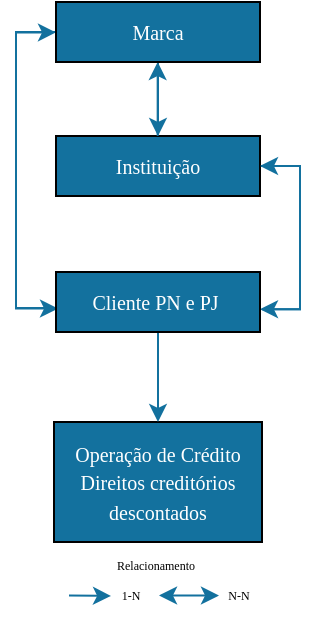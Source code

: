 <mxfile version="14.4.7" type="device"><diagram id="pwx9f-JPc5i2mSrcDJkJ" name="List_Conce_InvoiceFinancings"><mxGraphModel dx="837" dy="1605" grid="1" gridSize="10" guides="1" tooltips="1" connect="1" arrows="1" fold="1" page="1" pageScale="1" pageWidth="827" pageHeight="1169" math="0" shadow="0"><root><mxCell id="0"/><mxCell id="1" parent="0"/><mxCell id="3X2GgIw8dlf1CgqaEYxp-3" style="edgeStyle=orthogonalEdgeStyle;rounded=0;orthogonalLoop=1;jettySize=auto;html=1;exitX=0.5;exitY=1;exitDx=0;exitDy=0;" parent="1" source="3X2GgIw8dlf1CgqaEYxp-2" target="3X2GgIw8dlf1CgqaEYxp-2" edge="1"><mxGeometry relative="1" as="geometry"/></mxCell><mxCell id="3X2GgIw8dlf1CgqaEYxp-19" value="" style="edgeStyle=orthogonalEdgeStyle;rounded=0;orthogonalLoop=1;jettySize=auto;html=1;strokeColor=#13719E;" parent="1" source="3X2GgIw8dlf1CgqaEYxp-4" target="3X2GgIw8dlf1CgqaEYxp-5" edge="1"><mxGeometry relative="1" as="geometry"/></mxCell><mxCell id="MNtuI1VyC733b8B-GoUt-4" style="edgeStyle=orthogonalEdgeStyle;rounded=0;orthogonalLoop=1;jettySize=auto;html=1;exitX=0;exitY=0.5;exitDx=0;exitDy=0;entryX=0.01;entryY=0.392;entryDx=0;entryDy=0;entryPerimeter=0;strokeColor=#13719E;" parent="1" source="3X2GgIw8dlf1CgqaEYxp-4" target="3X2GgIw8dlf1CgqaEYxp-2" edge="1"><mxGeometry relative="1" as="geometry"/></mxCell><mxCell id="3X2GgIw8dlf1CgqaEYxp-4" value="&lt;font face=&quot;Verdana&quot; style=&quot;font-size: 10px&quot; color=&quot;#ffffff&quot;&gt;Marca&lt;/font&gt;" style="rounded=0;whiteSpace=wrap;html=1;fillColor=#13719E;strokeColor=#000000;flipV=1;" parent="1" vertex="1"><mxGeometry x="80" y="-1120" width="102" height="30" as="geometry"/></mxCell><mxCell id="MNtuI1VyC733b8B-GoUt-1" style="edgeStyle=orthogonalEdgeStyle;rounded=0;orthogonalLoop=1;jettySize=auto;html=1;entryX=1;entryY=0.381;entryDx=0;entryDy=0;entryPerimeter=0;strokeColor=#13719E;exitX=1;exitY=0.5;exitDx=0;exitDy=0;" parent="1" source="3X2GgIw8dlf1CgqaEYxp-5" target="3X2GgIw8dlf1CgqaEYxp-2" edge="1"><mxGeometry relative="1" as="geometry"/></mxCell><mxCell id="3X2GgIw8dlf1CgqaEYxp-5" value="&lt;font face=&quot;Verdana&quot; style=&quot;font-size: 10px&quot; color=&quot;#ffffff&quot;&gt;Instituição&lt;/font&gt;" style="rounded=0;whiteSpace=wrap;html=1;fillColor=#13719E;strokeColor=#000000;flipV=1;" parent="1" vertex="1"><mxGeometry x="80" y="-1053" width="102" height="30" as="geometry"/></mxCell><mxCell id="3X2GgIw8dlf1CgqaEYxp-7" value="&lt;font color=&quot;#ffffff&quot; face=&quot;Verdana&quot;&gt;&lt;span style=&quot;font-size: 10px&quot;&gt;Operação de Crédito Direitos creditórios descontados&lt;/span&gt;&lt;/font&gt;" style="rounded=0;whiteSpace=wrap;html=1;fillColor=#13719E;strokeColor=#000000;" parent="1" vertex="1"><mxGeometry x="79" y="-910" width="104" height="60" as="geometry"/></mxCell><mxCell id="3X2GgIw8dlf1CgqaEYxp-36" style="edgeStyle=orthogonalEdgeStyle;rounded=0;orthogonalLoop=1;jettySize=auto;html=1;exitX=0.5;exitY=1;exitDx=0;exitDy=0;strokeColor=#13719E;entryX=0.5;entryY=0;entryDx=0;entryDy=0;" parent="1" source="3X2GgIw8dlf1CgqaEYxp-2" target="3X2GgIw8dlf1CgqaEYxp-7" edge="1"><mxGeometry relative="1" as="geometry"><mxPoint x="141" y="-945" as="sourcePoint"/><mxPoint x="205" y="-900" as="targetPoint"/></mxGeometry></mxCell><mxCell id="hSBE3qlaMWrgqQsAsWzS-15" value="" style="edgeStyle=orthogonalEdgeStyle;rounded=0;orthogonalLoop=1;jettySize=auto;html=1;strokeColor=#13719E;" parent="1" edge="1"><mxGeometry relative="1" as="geometry"><mxPoint x="130.83" y="-1053" as="sourcePoint"/><mxPoint x="130.83" y="-1090" as="targetPoint"/></mxGeometry></mxCell><mxCell id="MNtuI1VyC733b8B-GoUt-3" style="edgeStyle=orthogonalEdgeStyle;rounded=0;orthogonalLoop=1;jettySize=auto;html=1;entryX=1;entryY=0.5;entryDx=0;entryDy=0;strokeColor=#13719E;exitX=1.01;exitY=0.381;exitDx=0;exitDy=0;exitPerimeter=0;" parent="1" source="3X2GgIw8dlf1CgqaEYxp-2" target="3X2GgIw8dlf1CgqaEYxp-5" edge="1"><mxGeometry relative="1" as="geometry"><mxPoint x="192" y="-956.43" as="sourcePoint"/><mxPoint x="192" y="-1028" as="targetPoint"/></mxGeometry></mxCell><mxCell id="MNtuI1VyC733b8B-GoUt-5" style="edgeStyle=orthogonalEdgeStyle;rounded=0;orthogonalLoop=1;jettySize=auto;html=1;entryX=-0.007;entryY=0.414;entryDx=0;entryDy=0;entryPerimeter=0;strokeColor=#13719E;" parent="1" edge="1"><mxGeometry relative="1" as="geometry"><mxPoint x="96" y="-967" as="sourcePoint"/><mxPoint x="80" y="-1104.8" as="targetPoint"/><Array as="points"><mxPoint x="60" y="-967"/><mxPoint x="60" y="-1105"/></Array></mxGeometry></mxCell><mxCell id="3X2GgIw8dlf1CgqaEYxp-2" value="&lt;font face=&quot;Verdana&quot; style=&quot;font-size: 10px&quot; color=&quot;#ffffff&quot;&gt;Cliente PN e PJ&amp;nbsp;&lt;/font&gt;" style="rounded=0;whiteSpace=wrap;html=1;fillColor=#13719E;strokeColor=#000000;flipV=1;" parent="1" vertex="1"><mxGeometry x="80" y="-985" width="102" height="30" as="geometry"/></mxCell><mxCell id="MNtuI1VyC733b8B-GoUt-6" value="&lt;font face=&quot;Verdana&quot; style=&quot;font-size: 10px&quot; color=&quot;#ffffff&quot;&gt;Marca&lt;/font&gt;" style="rounded=0;whiteSpace=wrap;html=1;fillColor=#13719E;strokeColor=#000000;flipV=1;" parent="1" vertex="1"><mxGeometry x="80" y="-1120" width="102" height="30" as="geometry"/></mxCell><mxCell id="a-4ZT4HhZNsNo1D2u1AE-14" value="" style="group" parent="1" vertex="1" connectable="0"><mxGeometry x="71.5" y="-850" width="119" height="35" as="geometry"/></mxCell><mxCell id="hSBE3qlaMWrgqQsAsWzS-13" value="&lt;font face=&quot;Verdana&quot; style=&quot;font-size: 6px&quot;&gt;Relacionamento&lt;/font&gt;" style="text;html=1;strokeColor=none;fillColor=none;align=center;verticalAlign=middle;whiteSpace=wrap;rounded=0;container=0;" parent="a-4ZT4HhZNsNo1D2u1AE-14" vertex="1"><mxGeometry x="5" width="106" height="20" as="geometry"/></mxCell><mxCell id="a-4ZT4HhZNsNo1D2u1AE-6" value="" style="endArrow=classic;html=1;strokeColor=#13719E;" parent="a-4ZT4HhZNsNo1D2u1AE-14" edge="1"><mxGeometry width="50" height="50" relative="1" as="geometry"><mxPoint x="15" y="26.75" as="sourcePoint"/><mxPoint x="36" y="27" as="targetPoint"/><Array as="points"/></mxGeometry></mxCell><mxCell id="a-4ZT4HhZNsNo1D2u1AE-9" value="" style="group" parent="a-4ZT4HhZNsNo1D2u1AE-14" vertex="1" connectable="0"><mxGeometry width="114" height="35" as="geometry"/></mxCell><mxCell id="hSBE3qlaMWrgqQsAsWzS-9" value="" style="endArrow=classic;startArrow=classic;html=1;strokeColor=#13719E;" parent="a-4ZT4HhZNsNo1D2u1AE-9" edge="1"><mxGeometry width="50" height="50" relative="1" as="geometry"><mxPoint x="60" y="26.75" as="sourcePoint"/><mxPoint x="90" y="26.75" as="targetPoint"/></mxGeometry></mxCell><mxCell id="hSBE3qlaMWrgqQsAsWzS-12" value="&lt;font face=&quot;Verdana&quot; style=&quot;font-size: 6px&quot;&gt;1-N&lt;/font&gt;" style="text;html=1;align=center;verticalAlign=middle;resizable=0;points=[];autosize=1;" parent="a-4ZT4HhZNsNo1D2u1AE-9" vertex="1"><mxGeometry x="30" y="15" width="30" height="20" as="geometry"/></mxCell><mxCell id="a-4ZT4HhZNsNo1D2u1AE-4" value="&lt;font face=&quot;Verdana&quot; style=&quot;font-size: 6px&quot;&gt;N-N&lt;/font&gt;" style="text;html=1;align=center;verticalAlign=middle;resizable=0;points=[];autosize=1;" parent="a-4ZT4HhZNsNo1D2u1AE-9" vertex="1"><mxGeometry x="84" y="15" width="30" height="20" as="geometry"/></mxCell></root></mxGraphModel></diagram></mxfile>